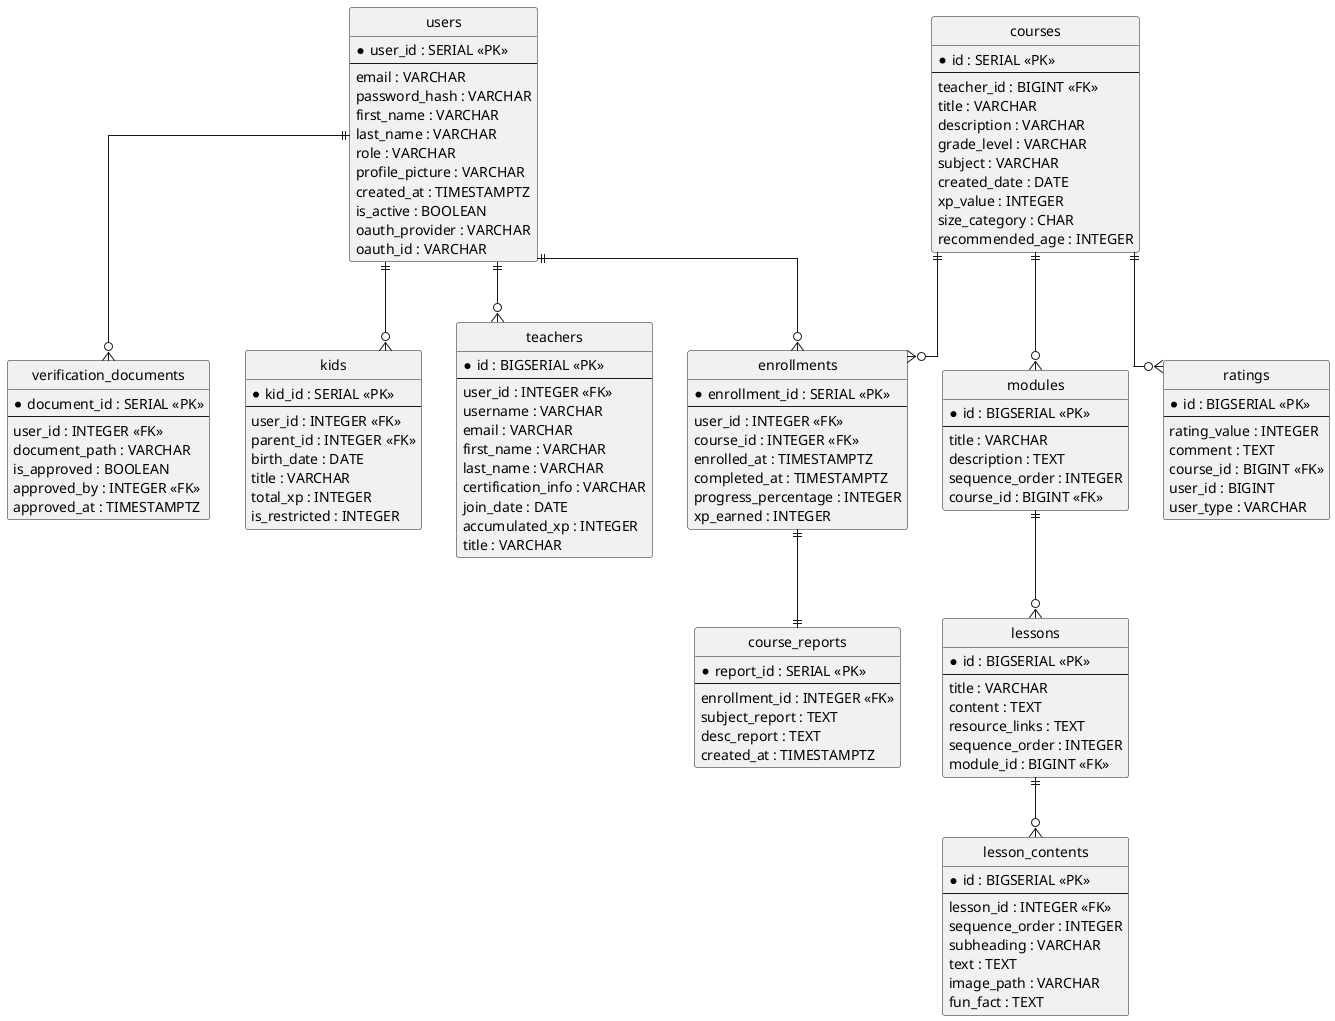 @startuml
hide circle
skinparam linetype ortho

entity "users" as users {
  * user_id : SERIAL <<PK>>
  --
  email : VARCHAR
  password_hash : VARCHAR
  first_name : VARCHAR
  last_name : VARCHAR
  role : VARCHAR
  profile_picture : VARCHAR
  created_at : TIMESTAMPTZ
  is_active : BOOLEAN
  oauth_provider : VARCHAR
  oauth_id : VARCHAR
}

entity "verification_documents" as verification_documents {
  * document_id : SERIAL <<PK>>
  --
  user_id : INTEGER <<FK>>
  document_path : VARCHAR
  is_approved : BOOLEAN
  approved_by : INTEGER <<FK>>
  approved_at : TIMESTAMPTZ
}

entity "kids" as kids {
  * kid_id : SERIAL <<PK>>
  --
  user_id : INTEGER <<FK>>
  parent_id : INTEGER <<FK>>
  birth_date : DATE
  title : VARCHAR
  total_xp : INTEGER
  is_restricted : INTEGER
}

entity "teachers" as teachers {
  * id : BIGSERIAL <<PK>>
  --
  user_id : INTEGER <<FK>>
  username : VARCHAR
  email : VARCHAR
  first_name : VARCHAR
  last_name : VARCHAR
  certification_info : VARCHAR
  join_date : DATE
  accumulated_xp : INTEGER
  title : VARCHAR
}

entity "courses" as courses {
  * id : SERIAL <<PK>>
  --
  teacher_id : BIGINT <<FK>>
  title : VARCHAR
  description : VARCHAR
  grade_level : VARCHAR
  subject : VARCHAR
  created_date : DATE
  xp_value : INTEGER
  size_category : CHAR
  recommended_age : INTEGER
}

entity "modules" as modules {
  * id : BIGSERIAL <<PK>>
  --
  title : VARCHAR
  description : TEXT
  sequence_order : INTEGER
  course_id : BIGINT <<FK>>
}

entity "lessons" as lessons {
  * id : BIGSERIAL <<PK>>
  --
  title : VARCHAR
  content : TEXT
  resource_links : TEXT
  sequence_order : INTEGER
  module_id : BIGINT <<FK>>
}

entity "lesson_contents" as lesson_contents {
  * id : BIGSERIAL <<PK>>
  --
  lesson_id : INTEGER <<FK>>
  sequence_order : INTEGER
  subheading : VARCHAR
  text : TEXT
  image_path : VARCHAR
  fun_fact : TEXT
}

entity "ratings" as ratings {
  * id : BIGSERIAL <<PK>>
  --
  rating_value : INTEGER
  comment : TEXT
  course_id : BIGINT <<FK>>
  user_id : BIGINT
  user_type : VARCHAR
}

entity "enrollments" as enrollments {
  * enrollment_id : SERIAL <<PK>>
  --
  user_id : INTEGER <<FK>>
  course_id : INTEGER <<FK>>
  enrolled_at : TIMESTAMPTZ
  completed_at : TIMESTAMPTZ
  progress_percentage : INTEGER
  xp_earned : INTEGER
}

entity "course_reports" as course_reports {
  * report_id : SERIAL <<PK>>
  --
  enrollment_id : INTEGER <<FK>>
  subject_report : TEXT
  desc_report : TEXT
  created_at : TIMESTAMPTZ
}

' Relationships
users ||--o{ verification_documents 
users ||--o{ kids 
users ||--o{ teachers 
users ||--o{ enrollments 
courses ||--o{ enrollments 
courses ||--o{ modules 
modules ||--o{ lessons 
lessons ||--o{ lesson_contents  
courses ||--o{ ratings 
enrollments ||--|| course_reports
@enduml